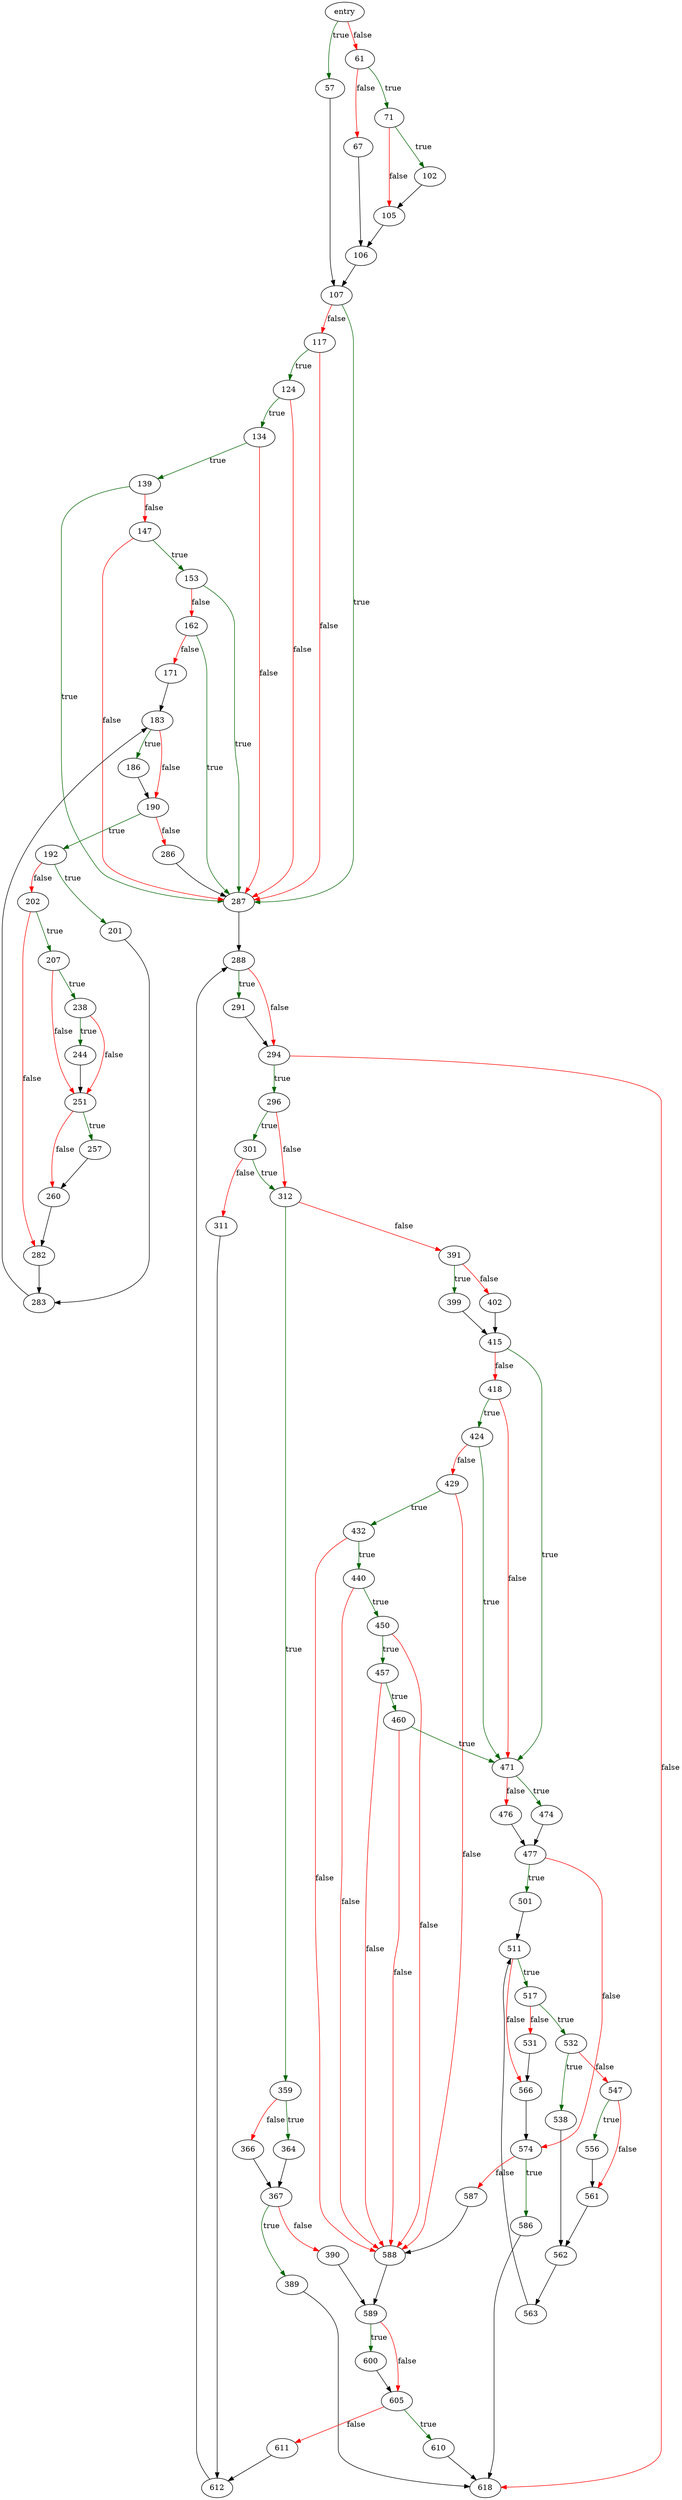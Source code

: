 digraph "whereLoopAddBtree" {
	// Node definitions.
	2 [label=entry];
	57;
	61;
	67;
	71;
	102;
	105;
	106;
	107;
	117;
	124;
	134;
	139;
	147;
	153;
	162;
	171;
	183;
	186;
	190;
	192;
	201;
	202;
	207;
	238;
	244;
	251;
	257;
	260;
	282;
	283;
	286;
	287;
	288;
	291;
	294;
	296;
	301;
	311;
	312;
	359;
	364;
	366;
	367;
	389;
	390;
	391;
	399;
	402;
	415;
	418;
	424;
	429;
	432;
	440;
	450;
	457;
	460;
	471;
	474;
	476;
	477;
	501;
	511;
	517;
	531;
	532;
	538;
	547;
	556;
	561;
	562;
	563;
	566;
	574;
	586;
	587;
	588;
	589;
	600;
	605;
	610;
	611;
	612;
	618;

	// Edge definitions.
	2 -> 57 [
		color=darkgreen
		label=true
	];
	2 -> 61 [
		color=red
		label=false
	];
	57 -> 107;
	61 -> 67 [
		color=red
		label=false
	];
	61 -> 71 [
		color=darkgreen
		label=true
	];
	67 -> 106;
	71 -> 102 [
		color=darkgreen
		label=true
	];
	71 -> 105 [
		color=red
		label=false
	];
	102 -> 105;
	105 -> 106;
	106 -> 107;
	107 -> 117 [
		color=red
		label=false
	];
	107 -> 287 [
		color=darkgreen
		label=true
	];
	117 -> 124 [
		color=darkgreen
		label=true
	];
	117 -> 287 [
		color=red
		label=false
	];
	124 -> 134 [
		color=darkgreen
		label=true
	];
	124 -> 287 [
		color=red
		label=false
	];
	134 -> 139 [
		color=darkgreen
		label=true
	];
	134 -> 287 [
		color=red
		label=false
	];
	139 -> 147 [
		color=red
		label=false
	];
	139 -> 287 [
		color=darkgreen
		label=true
	];
	147 -> 153 [
		color=darkgreen
		label=true
	];
	147 -> 287 [
		color=red
		label=false
	];
	153 -> 162 [
		color=red
		label=false
	];
	153 -> 287 [
		color=darkgreen
		label=true
	];
	162 -> 171 [
		color=red
		label=false
	];
	162 -> 287 [
		color=darkgreen
		label=true
	];
	171 -> 183;
	183 -> 186 [
		color=darkgreen
		label=true
	];
	183 -> 190 [
		color=red
		label=false
	];
	186 -> 190;
	190 -> 192 [
		color=darkgreen
		label=true
	];
	190 -> 286 [
		color=red
		label=false
	];
	192 -> 201 [
		color=darkgreen
		label=true
	];
	192 -> 202 [
		color=red
		label=false
	];
	201 -> 283;
	202 -> 207 [
		color=darkgreen
		label=true
	];
	202 -> 282 [
		color=red
		label=false
	];
	207 -> 238 [
		color=darkgreen
		label=true
	];
	207 -> 251 [
		color=red
		label=false
	];
	238 -> 244 [
		color=darkgreen
		label=true
	];
	238 -> 251 [
		color=red
		label=false
	];
	244 -> 251;
	251 -> 257 [
		color=darkgreen
		label=true
	];
	251 -> 260 [
		color=red
		label=false
	];
	257 -> 260;
	260 -> 282;
	282 -> 283;
	283 -> 183;
	286 -> 287;
	287 -> 288;
	288 -> 291 [
		color=darkgreen
		label=true
	];
	288 -> 294 [
		color=red
		label=false
	];
	291 -> 294;
	294 -> 296 [
		color=darkgreen
		label=true
	];
	294 -> 618 [
		color=red
		label=false
	];
	296 -> 301 [
		color=darkgreen
		label=true
	];
	296 -> 312 [
		color=red
		label=false
	];
	301 -> 311 [
		color=red
		label=false
	];
	301 -> 312 [
		color=darkgreen
		label=true
	];
	311 -> 612;
	312 -> 359 [
		color=darkgreen
		label=true
	];
	312 -> 391 [
		color=red
		label=false
	];
	359 -> 364 [
		color=darkgreen
		label=true
	];
	359 -> 366 [
		color=red
		label=false
	];
	364 -> 367;
	366 -> 367;
	367 -> 389 [
		color=darkgreen
		label=true
	];
	367 -> 390 [
		color=red
		label=false
	];
	389 -> 618;
	390 -> 589;
	391 -> 399 [
		color=darkgreen
		label=true
	];
	391 -> 402 [
		color=red
		label=false
	];
	399 -> 415;
	402 -> 415;
	415 -> 418 [
		color=red
		label=false
	];
	415 -> 471 [
		color=darkgreen
		label=true
	];
	418 -> 424 [
		color=darkgreen
		label=true
	];
	418 -> 471 [
		color=red
		label=false
	];
	424 -> 429 [
		color=red
		label=false
	];
	424 -> 471 [
		color=darkgreen
		label=true
	];
	429 -> 432 [
		color=darkgreen
		label=true
	];
	429 -> 588 [
		color=red
		label=false
	];
	432 -> 440 [
		color=darkgreen
		label=true
	];
	432 -> 588 [
		color=red
		label=false
	];
	440 -> 450 [
		color=darkgreen
		label=true
	];
	440 -> 588 [
		color=red
		label=false
	];
	450 -> 457 [
		color=darkgreen
		label=true
	];
	450 -> 588 [
		color=red
		label=false
	];
	457 -> 460 [
		color=darkgreen
		label=true
	];
	457 -> 588 [
		color=red
		label=false
	];
	460 -> 471 [
		color=darkgreen
		label=true
	];
	460 -> 588 [
		color=red
		label=false
	];
	471 -> 474 [
		color=darkgreen
		label=true
	];
	471 -> 476 [
		color=red
		label=false
	];
	474 -> 477;
	476 -> 477;
	477 -> 501 [
		color=darkgreen
		label=true
	];
	477 -> 574 [
		color=red
		label=false
	];
	501 -> 511;
	511 -> 517 [
		color=darkgreen
		label=true
	];
	511 -> 566 [
		color=red
		label=false
	];
	517 -> 531 [
		color=red
		label=false
	];
	517 -> 532 [
		color=darkgreen
		label=true
	];
	531 -> 566;
	532 -> 538 [
		color=darkgreen
		label=true
	];
	532 -> 547 [
		color=red
		label=false
	];
	538 -> 562;
	547 -> 556 [
		color=darkgreen
		label=true
	];
	547 -> 561 [
		color=red
		label=false
	];
	556 -> 561;
	561 -> 562;
	562 -> 563;
	563 -> 511;
	566 -> 574;
	574 -> 586 [
		color=darkgreen
		label=true
	];
	574 -> 587 [
		color=red
		label=false
	];
	586 -> 618;
	587 -> 588;
	588 -> 589;
	589 -> 600 [
		color=darkgreen
		label=true
	];
	589 -> 605 [
		color=red
		label=false
	];
	600 -> 605;
	605 -> 610 [
		color=darkgreen
		label=true
	];
	605 -> 611 [
		color=red
		label=false
	];
	610 -> 618;
	611 -> 612;
	612 -> 288;
}